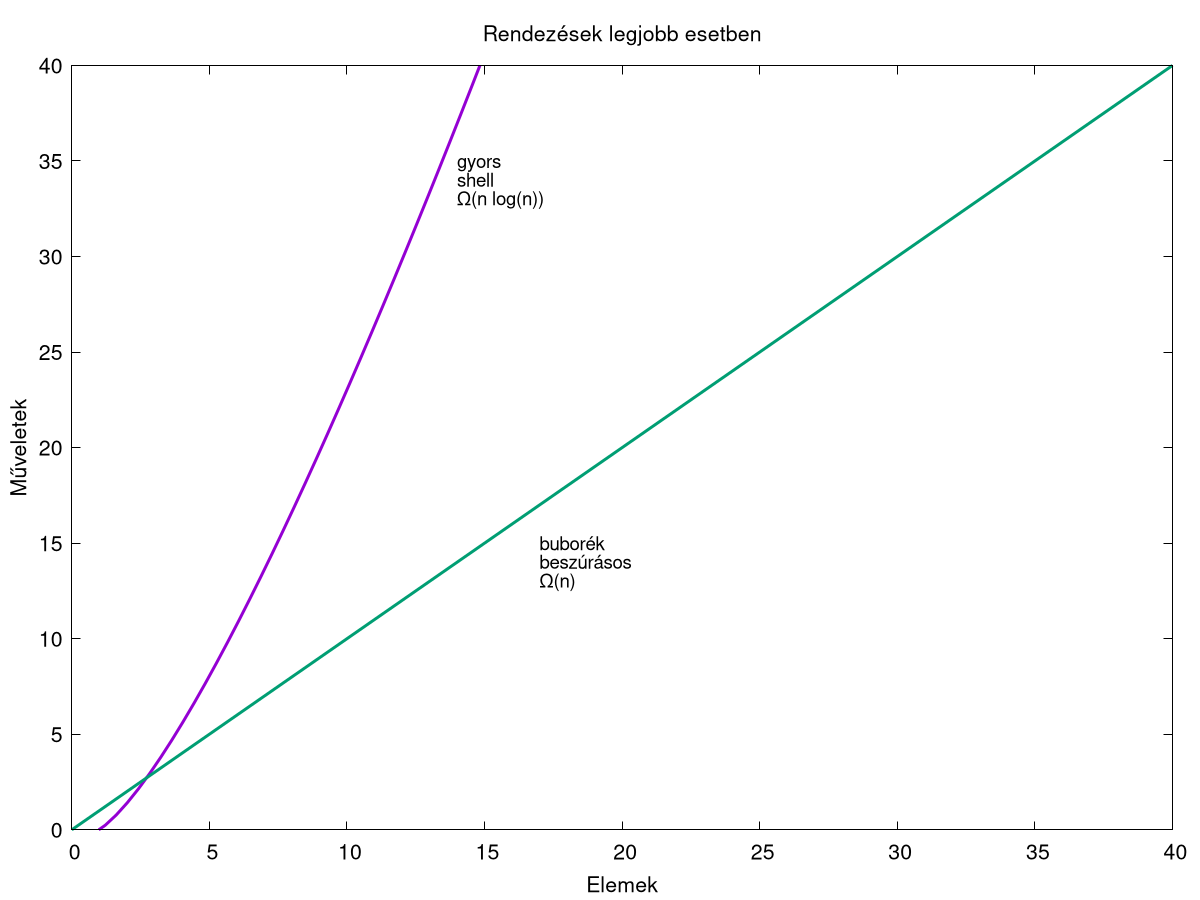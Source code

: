set title "Rendezések legjobb esetben" font "Helvetica,16"
set xlabel "Elemek" font "Helvetica, 16"
set ylabel "Műveletek" font "Helvetica, 16"

set nokey

set tics font "Helvetica,16"
width = 3

set label "gyors\nshell\nΩ(n log(n))" at first 14, first 35 font "Helvetica,14"
set label "buborék\nbeszúrásos\nΩ(n)" at first 17, first 15 font "Helvetica,14"


plot [0:40] [0:40] x*log(x) lw width, x lw width